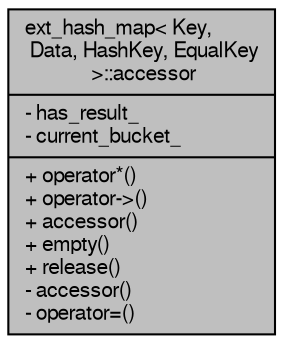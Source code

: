 digraph "ext_hash_map&lt; Key, Data, HashKey, EqualKey &gt;::accessor"
{
  edge [fontname="FreeSans",fontsize="10",labelfontname="FreeSans",labelfontsize="10"];
  node [fontname="FreeSans",fontsize="10",shape=record];
  Node1 [label="{ext_hash_map\< Key,\l Data, HashKey, EqualKey\l \>::accessor\n|- has_result_\l- current_bucket_\l|+ operator*()\l+ operator-\>()\l+ accessor()\l+ empty()\l+ release()\l- accessor()\l- operator=()\l}",height=0.2,width=0.4,color="black", fillcolor="grey75", style="filled" fontcolor="black"];
}
